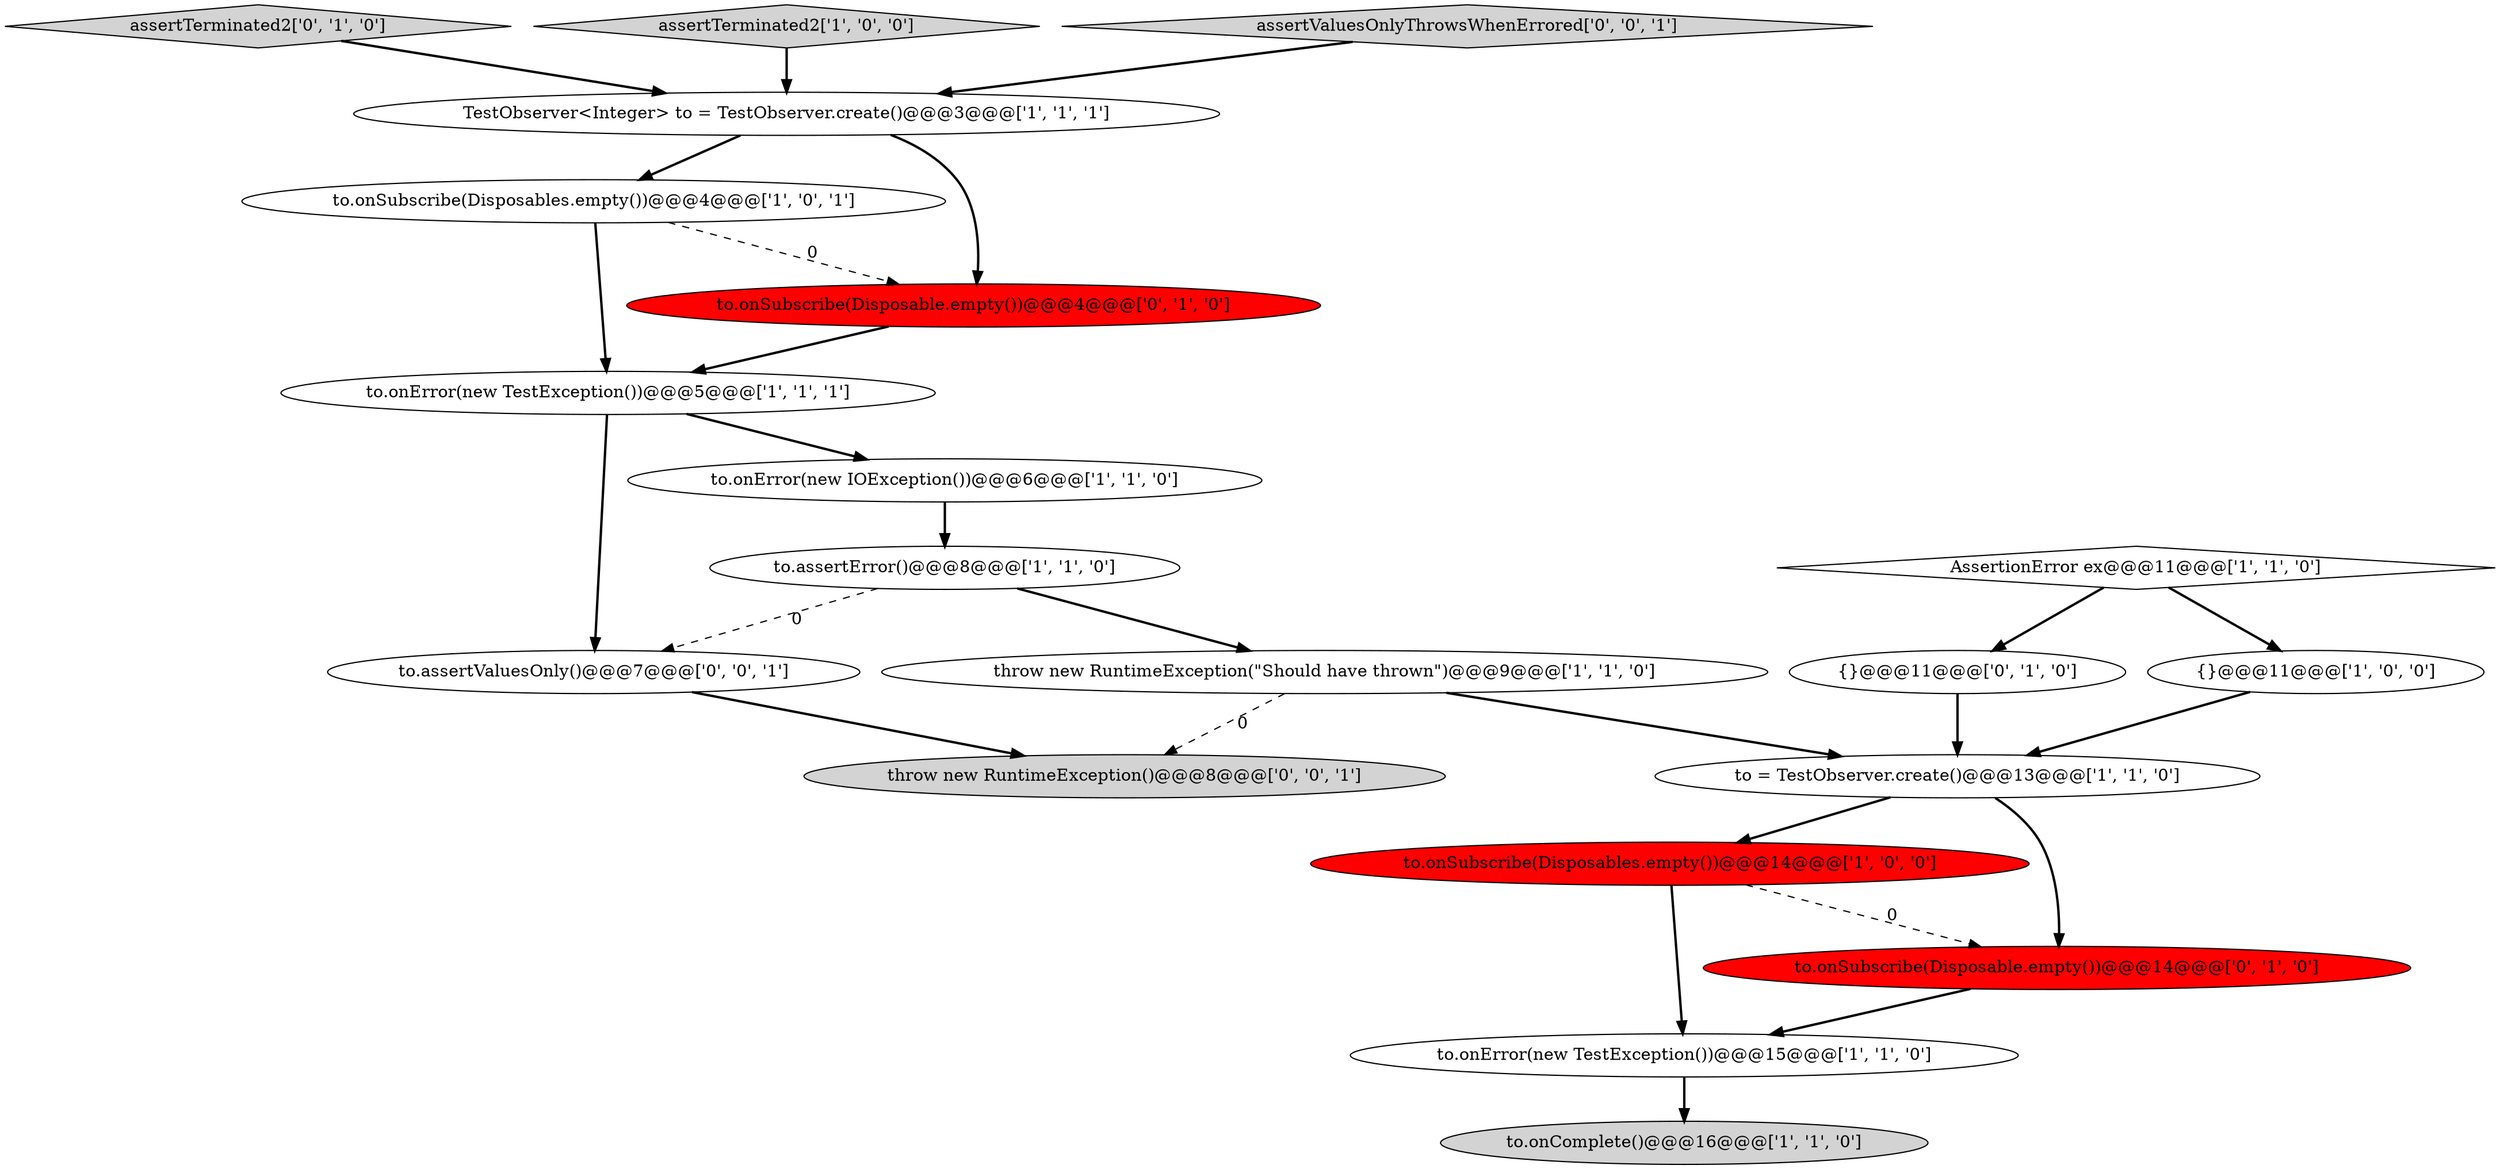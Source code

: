 digraph {
8 [style = filled, label = "to.onSubscribe(Disposables.empty())@@@14@@@['1', '0', '0']", fillcolor = red, shape = ellipse image = "AAA1AAABBB1BBB"];
0 [style = filled, label = "to.onSubscribe(Disposables.empty())@@@4@@@['1', '0', '1']", fillcolor = white, shape = ellipse image = "AAA0AAABBB1BBB"];
16 [style = filled, label = "to.onSubscribe(Disposable.empty())@@@14@@@['0', '1', '0']", fillcolor = red, shape = ellipse image = "AAA1AAABBB2BBB"];
15 [style = filled, label = "assertTerminated2['0', '1', '0']", fillcolor = lightgray, shape = diamond image = "AAA0AAABBB2BBB"];
2 [style = filled, label = "AssertionError ex@@@11@@@['1', '1', '0']", fillcolor = white, shape = diamond image = "AAA0AAABBB1BBB"];
9 [style = filled, label = "to.onError(new TestException())@@@5@@@['1', '1', '1']", fillcolor = white, shape = ellipse image = "AAA0AAABBB1BBB"];
12 [style = filled, label = "assertTerminated2['1', '0', '0']", fillcolor = lightgray, shape = diamond image = "AAA0AAABBB1BBB"];
10 [style = filled, label = "to.onError(new IOException())@@@6@@@['1', '1', '0']", fillcolor = white, shape = ellipse image = "AAA0AAABBB1BBB"];
18 [style = filled, label = "assertValuesOnlyThrowsWhenErrored['0', '0', '1']", fillcolor = lightgray, shape = diamond image = "AAA0AAABBB3BBB"];
4 [style = filled, label = "to = TestObserver.create()@@@13@@@['1', '1', '0']", fillcolor = white, shape = ellipse image = "AAA0AAABBB1BBB"];
11 [style = filled, label = "TestObserver<Integer> to = TestObserver.create()@@@3@@@['1', '1', '1']", fillcolor = white, shape = ellipse image = "AAA0AAABBB1BBB"];
14 [style = filled, label = "to.onSubscribe(Disposable.empty())@@@4@@@['0', '1', '0']", fillcolor = red, shape = ellipse image = "AAA1AAABBB2BBB"];
17 [style = filled, label = "to.assertValuesOnly()@@@7@@@['0', '0', '1']", fillcolor = white, shape = ellipse image = "AAA0AAABBB3BBB"];
6 [style = filled, label = "throw new RuntimeException(\"Should have thrown\")@@@9@@@['1', '1', '0']", fillcolor = white, shape = ellipse image = "AAA0AAABBB1BBB"];
13 [style = filled, label = "{}@@@11@@@['0', '1', '0']", fillcolor = white, shape = ellipse image = "AAA0AAABBB2BBB"];
1 [style = filled, label = "{}@@@11@@@['1', '0', '0']", fillcolor = white, shape = ellipse image = "AAA0AAABBB1BBB"];
7 [style = filled, label = "to.onError(new TestException())@@@15@@@['1', '1', '0']", fillcolor = white, shape = ellipse image = "AAA0AAABBB1BBB"];
3 [style = filled, label = "to.onComplete()@@@16@@@['1', '1', '0']", fillcolor = lightgray, shape = ellipse image = "AAA0AAABBB1BBB"];
19 [style = filled, label = "throw new RuntimeException()@@@8@@@['0', '0', '1']", fillcolor = lightgray, shape = ellipse image = "AAA0AAABBB3BBB"];
5 [style = filled, label = "to.assertError()@@@8@@@['1', '1', '0']", fillcolor = white, shape = ellipse image = "AAA0AAABBB1BBB"];
1->4 [style = bold, label=""];
0->9 [style = bold, label=""];
8->16 [style = dashed, label="0"];
11->14 [style = bold, label=""];
2->1 [style = bold, label=""];
18->11 [style = bold, label=""];
12->11 [style = bold, label=""];
16->7 [style = bold, label=""];
9->17 [style = bold, label=""];
9->10 [style = bold, label=""];
17->19 [style = bold, label=""];
7->3 [style = bold, label=""];
8->7 [style = bold, label=""];
2->13 [style = bold, label=""];
0->14 [style = dashed, label="0"];
6->4 [style = bold, label=""];
11->0 [style = bold, label=""];
10->5 [style = bold, label=""];
5->6 [style = bold, label=""];
15->11 [style = bold, label=""];
5->17 [style = dashed, label="0"];
6->19 [style = dashed, label="0"];
4->8 [style = bold, label=""];
14->9 [style = bold, label=""];
4->16 [style = bold, label=""];
13->4 [style = bold, label=""];
}
